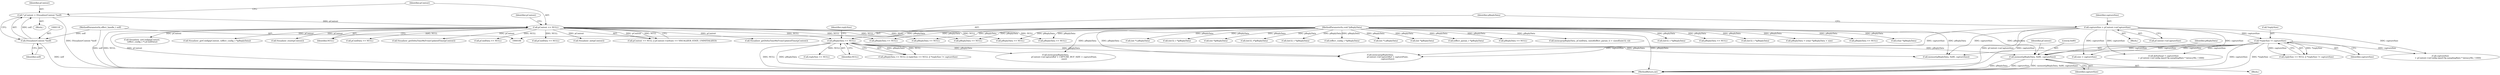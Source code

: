 digraph "0_Android_557bd7bfe6c4895faee09e46fc9b5304a956c8b7@API" {
"1000755" [label="(Call,memset(pReplyData, 0x80, captureSize))"];
"1000698" [label="(Call,pReplyData == NULL)"];
"1000112" [label="(MethodParameterIn,void *pReplyData)"];
"1000123" [label="(Call,pContext == NULL)"];
"1000115" [label="(Call,* pContext = (VisualizerContext *)self)"];
"1000117" [label="(Call,(VisualizerContext *)self)"];
"1000107" [label="(MethodParameterIn,effect_handle_t self)"];
"1000705" [label="(Call,*replySize != captureSize)"];
"1000691" [label="(Call,captureSize = pContext->mCaptureSize)"];
"1000223" [label="(Call,Visualizer_getConfig(pContext, (effect_config_t *)pReplyData))"];
"1000533" [label="(Call,(int32_t *)pReplyData)"];
"1000230" [label="(Call,Visualizer_reset(pContext))"];
"1000125" [label="(Identifier,NULL)"];
"1000271" [label="(Call,(int *)pReplyData)"];
"1000119" [label="(Identifier,self)"];
"1000706" [label="(Call,*replySize)"];
"1000236" [label="(Call,pReplyData == NULL)"];
"1000871" [label="(Call,memset(pReplyData, 0x80, captureSize))"];
"1000880" [label="(Call,pReplyData == NULL)"];
"1000115" [label="(Call,* pContext = (VisualizerContext *)self)"];
"1000323" [label="(Call,pCmdData == NULL)"];
"1000781" [label="(Call,captureSize\n                        + pContext->mConfig.inputCfg.samplingRate * latencyMs / 1000)"];
"1000824" [label="(Call,size > captureSize)"];
"1000117" [label="(Call,(VisualizerContext *)self)"];
"1000123" [label="(Call,pContext == NULL)"];
"1000703" [label="(Identifier,replySize)"];
"1000925" [label="(Call,Visualizer_getDeltaTimeMsFromUpdatedTime(pContext))"];
"1001050" [label="(Call,(int32_t*)pReplyData)"];
"1000560" [label="(Call,(int32_t *)pReplyData)"];
"1000756" [label="(Identifier,pReplyData)"];
"1000225" [label="(Call,(effect_config_t *)pReplyData)"];
"1000159" [label="(Call,(int *) pReplyData)"];
"1000279" [label="(Call,pReplyData == NULL)"];
"1000314" [label="(Call,(int *)pReplyData)"];
"1000113" [label="(Block,)"];
"1000168" [label="(Call,pCmdData == NULL)"];
"1000691" [label="(Call,captureSize = pContext->mCaptureSize)"];
"1000372" [label="(Call,(effect_param_t *)pReplyData)"];
"1000498" [label="(Call,pCmdData == NULL)"];
"1000699" [label="(Identifier,pReplyData)"];
"1000515" [label="(Call,pReplyData == NULL)"];
"1000361" [label="(Call,memcpy(pReplyData, pCmdData, sizeof(effect_param_t) + sizeof(uint32_t)))"];
"1000779" [label="(Call,deltaSmpl = captureSize\n                        + pContext->mConfig.inputCfg.samplingRate * latencyMs / 1000)"];
"1000698" [label="(Call,pReplyData == NULL)"];
"1000758" [label="(Identifier,captureSize)"];
"1000597" [label="(Call,(int32_t *)pReplyData)"];
"1000124" [label="(Identifier,pContext)"];
"1000162" [label="(Call,Visualizer_init(pContext))"];
"1000337" [label="(Call,pReplyData == NULL)"];
"1000708" [label="(Identifier,captureSize)"];
"1000705" [label="(Call,*replySize != captureSize)"];
"1000702" [label="(Call,replySize == NULL)"];
"1000678" [label="(Call,(int32_t *)pReplyData)"];
"1000689" [label="(Block,)"];
"1000141" [label="(Call,pReplyData == NULL)"];
"1000700" [label="(Identifier,NULL)"];
"1000841" [label="(Call,pReplyData = (char *)pReplyData + size)"];
"1000107" [label="(MethodParameterIn,effect_handle_t self)"];
"1000831" [label="(Call,memcpy(pReplyData,\n                           pContext->mCaptureBuf + CAPTURE_BUF_SIZE + capturePoint,\n                           size))"];
"1000122" [label="(Call,pContext == NULL || pContext->mState == VISUALIZER_STATE_UNINITIALIZED)"];
"1000207" [label="(Call,pReplyData == NULL)"];
"1000177" [label="(Call,pReplyData == NULL)"];
"1000844" [label="(Call,(char *)pReplyData)"];
"1000116" [label="(Identifier,pContext)"];
"1000195" [label="(Call,(int *) pReplyData)"];
"1000723" [label="(Call,Visualizer_getDeltaTimeMsFromUpdatedTime(pContext))"];
"1000701" [label="(Call,replySize == NULL || *replySize != captureSize)"];
"1000198" [label="(Call,Visualizer_setConfig(pContext,\n (effect_config_t *) pCmdData))"];
"1000745" [label="(Block,)"];
"1000755" [label="(Call,memset(pReplyData, 0x80, captureSize))"];
"1000697" [label="(Call,pReplyData == NULL || replySize == NULL || *replySize != captureSize)"];
"1000854" [label="(Call,memcpy(pReplyData,\n                       pContext->mCaptureBuf + capturePoint,\n                       captureSize))"];
"1001120" [label="(MethodReturn,int)"];
"1000693" [label="(Call,pContext->mCaptureSize)"];
"1000864" [label="(Identifier,pContext)"];
"1000757" [label="(Literal,0x80)"];
"1000112" [label="(MethodParameterIn,void *pReplyData)"];
"1000128" [label="(Identifier,pContext)"];
"1000692" [label="(Identifier,captureSize)"];
"1000755" -> "1000745"  [label="AST: "];
"1000755" -> "1000758"  [label="CFG: "];
"1000756" -> "1000755"  [label="AST: "];
"1000757" -> "1000755"  [label="AST: "];
"1000758" -> "1000755"  [label="AST: "];
"1000864" -> "1000755"  [label="CFG: "];
"1000755" -> "1001120"  [label="DDG: captureSize"];
"1000755" -> "1001120"  [label="DDG: memset(pReplyData, 0x80, captureSize)"];
"1000755" -> "1001120"  [label="DDG: pReplyData"];
"1000698" -> "1000755"  [label="DDG: pReplyData"];
"1000112" -> "1000755"  [label="DDG: pReplyData"];
"1000705" -> "1000755"  [label="DDG: captureSize"];
"1000691" -> "1000755"  [label="DDG: captureSize"];
"1000698" -> "1000697"  [label="AST: "];
"1000698" -> "1000700"  [label="CFG: "];
"1000699" -> "1000698"  [label="AST: "];
"1000700" -> "1000698"  [label="AST: "];
"1000703" -> "1000698"  [label="CFG: "];
"1000697" -> "1000698"  [label="CFG: "];
"1000698" -> "1001120"  [label="DDG: NULL"];
"1000698" -> "1001120"  [label="DDG: pReplyData"];
"1000698" -> "1000697"  [label="DDG: pReplyData"];
"1000698" -> "1000697"  [label="DDG: NULL"];
"1000112" -> "1000698"  [label="DDG: pReplyData"];
"1000123" -> "1000698"  [label="DDG: NULL"];
"1000698" -> "1000702"  [label="DDG: NULL"];
"1000698" -> "1000831"  [label="DDG: pReplyData"];
"1000698" -> "1000854"  [label="DDG: pReplyData"];
"1000698" -> "1000871"  [label="DDG: pReplyData"];
"1000112" -> "1000106"  [label="AST: "];
"1000112" -> "1001120"  [label="DDG: pReplyData"];
"1000112" -> "1000141"  [label="DDG: pReplyData"];
"1000112" -> "1000159"  [label="DDG: pReplyData"];
"1000112" -> "1000177"  [label="DDG: pReplyData"];
"1000112" -> "1000195"  [label="DDG: pReplyData"];
"1000112" -> "1000207"  [label="DDG: pReplyData"];
"1000112" -> "1000225"  [label="DDG: pReplyData"];
"1000112" -> "1000236"  [label="DDG: pReplyData"];
"1000112" -> "1000271"  [label="DDG: pReplyData"];
"1000112" -> "1000279"  [label="DDG: pReplyData"];
"1000112" -> "1000314"  [label="DDG: pReplyData"];
"1000112" -> "1000337"  [label="DDG: pReplyData"];
"1000112" -> "1000361"  [label="DDG: pReplyData"];
"1000112" -> "1000372"  [label="DDG: pReplyData"];
"1000112" -> "1000515"  [label="DDG: pReplyData"];
"1000112" -> "1000533"  [label="DDG: pReplyData"];
"1000112" -> "1000560"  [label="DDG: pReplyData"];
"1000112" -> "1000597"  [label="DDG: pReplyData"];
"1000112" -> "1000678"  [label="DDG: pReplyData"];
"1000112" -> "1000831"  [label="DDG: pReplyData"];
"1000112" -> "1000841"  [label="DDG: pReplyData"];
"1000112" -> "1000844"  [label="DDG: pReplyData"];
"1000112" -> "1000854"  [label="DDG: pReplyData"];
"1000112" -> "1000871"  [label="DDG: pReplyData"];
"1000112" -> "1000880"  [label="DDG: pReplyData"];
"1000112" -> "1001050"  [label="DDG: pReplyData"];
"1000123" -> "1000122"  [label="AST: "];
"1000123" -> "1000125"  [label="CFG: "];
"1000124" -> "1000123"  [label="AST: "];
"1000125" -> "1000123"  [label="AST: "];
"1000128" -> "1000123"  [label="CFG: "];
"1000122" -> "1000123"  [label="CFG: "];
"1000123" -> "1001120"  [label="DDG: NULL"];
"1000123" -> "1001120"  [label="DDG: pContext"];
"1000123" -> "1000122"  [label="DDG: pContext"];
"1000123" -> "1000122"  [label="DDG: NULL"];
"1000115" -> "1000123"  [label="DDG: pContext"];
"1000123" -> "1000141"  [label="DDG: NULL"];
"1000123" -> "1000162"  [label="DDG: pContext"];
"1000123" -> "1000168"  [label="DDG: NULL"];
"1000123" -> "1000198"  [label="DDG: pContext"];
"1000123" -> "1000207"  [label="DDG: NULL"];
"1000123" -> "1000223"  [label="DDG: pContext"];
"1000123" -> "1000230"  [label="DDG: pContext"];
"1000123" -> "1000236"  [label="DDG: NULL"];
"1000123" -> "1000279"  [label="DDG: NULL"];
"1000123" -> "1000323"  [label="DDG: NULL"];
"1000123" -> "1000498"  [label="DDG: NULL"];
"1000123" -> "1000723"  [label="DDG: pContext"];
"1000123" -> "1000880"  [label="DDG: NULL"];
"1000123" -> "1000925"  [label="DDG: pContext"];
"1000115" -> "1000113"  [label="AST: "];
"1000115" -> "1000117"  [label="CFG: "];
"1000116" -> "1000115"  [label="AST: "];
"1000117" -> "1000115"  [label="AST: "];
"1000124" -> "1000115"  [label="CFG: "];
"1000115" -> "1001120"  [label="DDG: (VisualizerContext *)self"];
"1000117" -> "1000115"  [label="DDG: self"];
"1000117" -> "1000119"  [label="CFG: "];
"1000118" -> "1000117"  [label="AST: "];
"1000119" -> "1000117"  [label="AST: "];
"1000117" -> "1001120"  [label="DDG: self"];
"1000107" -> "1000117"  [label="DDG: self"];
"1000107" -> "1000106"  [label="AST: "];
"1000107" -> "1001120"  [label="DDG: self"];
"1000705" -> "1000701"  [label="AST: "];
"1000705" -> "1000708"  [label="CFG: "];
"1000706" -> "1000705"  [label="AST: "];
"1000708" -> "1000705"  [label="AST: "];
"1000701" -> "1000705"  [label="CFG: "];
"1000705" -> "1001120"  [label="DDG: captureSize"];
"1000705" -> "1001120"  [label="DDG: *replySize"];
"1000705" -> "1000701"  [label="DDG: *replySize"];
"1000705" -> "1000701"  [label="DDG: captureSize"];
"1000691" -> "1000705"  [label="DDG: captureSize"];
"1000705" -> "1000779"  [label="DDG: captureSize"];
"1000705" -> "1000781"  [label="DDG: captureSize"];
"1000705" -> "1000824"  [label="DDG: captureSize"];
"1000705" -> "1000854"  [label="DDG: captureSize"];
"1000705" -> "1000871"  [label="DDG: captureSize"];
"1000691" -> "1000689"  [label="AST: "];
"1000691" -> "1000693"  [label="CFG: "];
"1000692" -> "1000691"  [label="AST: "];
"1000693" -> "1000691"  [label="AST: "];
"1000699" -> "1000691"  [label="CFG: "];
"1000691" -> "1001120"  [label="DDG: pContext->mCaptureSize"];
"1000691" -> "1001120"  [label="DDG: captureSize"];
"1000691" -> "1000779"  [label="DDG: captureSize"];
"1000691" -> "1000781"  [label="DDG: captureSize"];
"1000691" -> "1000824"  [label="DDG: captureSize"];
"1000691" -> "1000854"  [label="DDG: captureSize"];
"1000691" -> "1000871"  [label="DDG: captureSize"];
}
